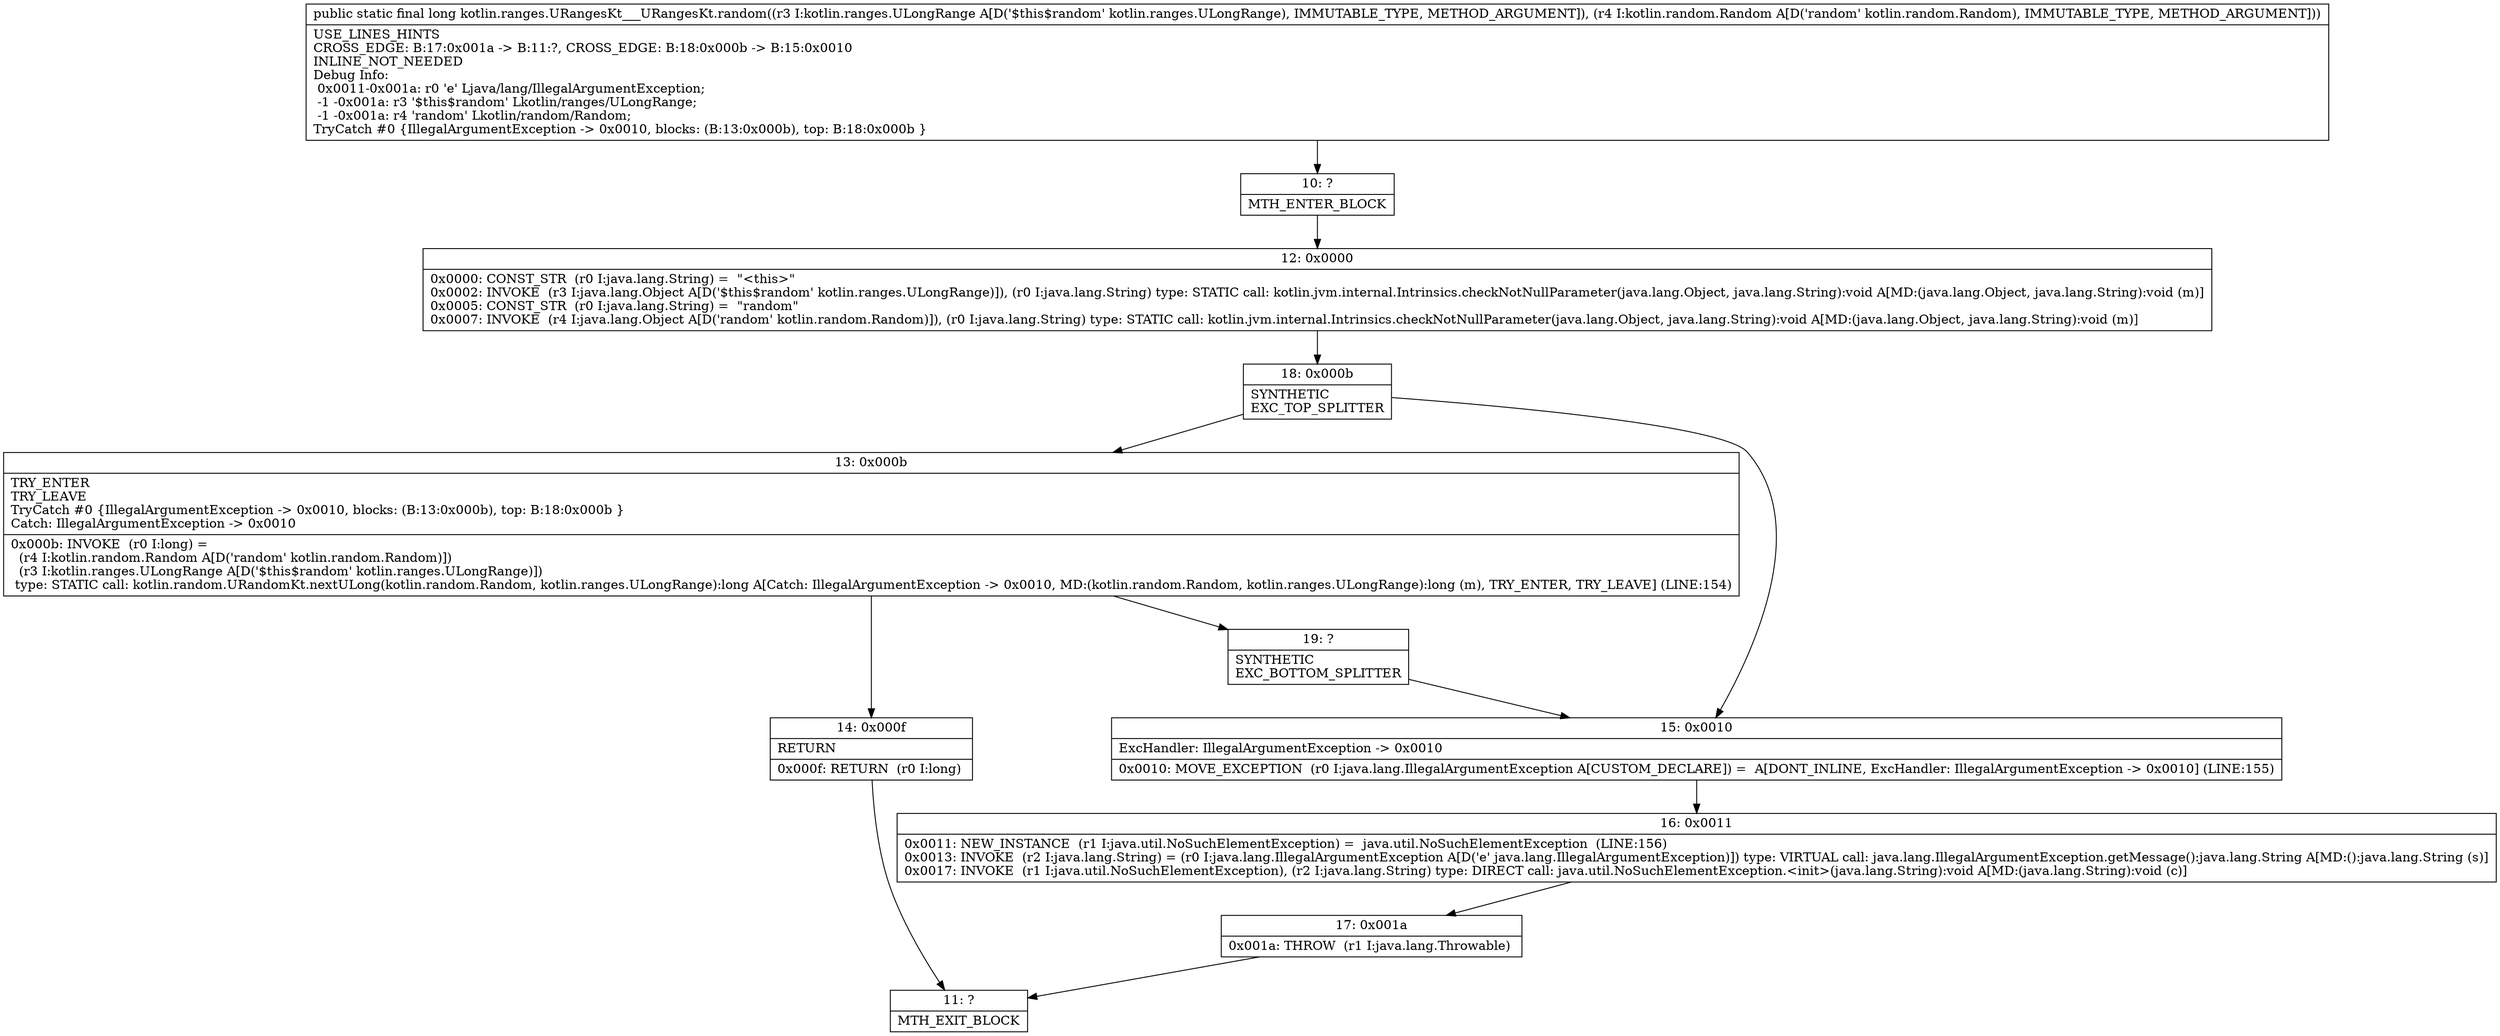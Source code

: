digraph "CFG forkotlin.ranges.URangesKt___URangesKt.random(Lkotlin\/ranges\/ULongRange;Lkotlin\/random\/Random;)J" {
Node_10 [shape=record,label="{10\:\ ?|MTH_ENTER_BLOCK\l}"];
Node_12 [shape=record,label="{12\:\ 0x0000|0x0000: CONST_STR  (r0 I:java.lang.String) =  \"\<this\>\" \l0x0002: INVOKE  (r3 I:java.lang.Object A[D('$this$random' kotlin.ranges.ULongRange)]), (r0 I:java.lang.String) type: STATIC call: kotlin.jvm.internal.Intrinsics.checkNotNullParameter(java.lang.Object, java.lang.String):void A[MD:(java.lang.Object, java.lang.String):void (m)]\l0x0005: CONST_STR  (r0 I:java.lang.String) =  \"random\" \l0x0007: INVOKE  (r4 I:java.lang.Object A[D('random' kotlin.random.Random)]), (r0 I:java.lang.String) type: STATIC call: kotlin.jvm.internal.Intrinsics.checkNotNullParameter(java.lang.Object, java.lang.String):void A[MD:(java.lang.Object, java.lang.String):void (m)]\l}"];
Node_18 [shape=record,label="{18\:\ 0x000b|SYNTHETIC\lEXC_TOP_SPLITTER\l}"];
Node_13 [shape=record,label="{13\:\ 0x000b|TRY_ENTER\lTRY_LEAVE\lTryCatch #0 \{IllegalArgumentException \-\> 0x0010, blocks: (B:13:0x000b), top: B:18:0x000b \}\lCatch: IllegalArgumentException \-\> 0x0010\l|0x000b: INVOKE  (r0 I:long) = \l  (r4 I:kotlin.random.Random A[D('random' kotlin.random.Random)])\l  (r3 I:kotlin.ranges.ULongRange A[D('$this$random' kotlin.ranges.ULongRange)])\l type: STATIC call: kotlin.random.URandomKt.nextULong(kotlin.random.Random, kotlin.ranges.ULongRange):long A[Catch: IllegalArgumentException \-\> 0x0010, MD:(kotlin.random.Random, kotlin.ranges.ULongRange):long (m), TRY_ENTER, TRY_LEAVE] (LINE:154)\l}"];
Node_14 [shape=record,label="{14\:\ 0x000f|RETURN\l|0x000f: RETURN  (r0 I:long) \l}"];
Node_11 [shape=record,label="{11\:\ ?|MTH_EXIT_BLOCK\l}"];
Node_19 [shape=record,label="{19\:\ ?|SYNTHETIC\lEXC_BOTTOM_SPLITTER\l}"];
Node_15 [shape=record,label="{15\:\ 0x0010|ExcHandler: IllegalArgumentException \-\> 0x0010\l|0x0010: MOVE_EXCEPTION  (r0 I:java.lang.IllegalArgumentException A[CUSTOM_DECLARE]) =  A[DONT_INLINE, ExcHandler: IllegalArgumentException \-\> 0x0010] (LINE:155)\l}"];
Node_16 [shape=record,label="{16\:\ 0x0011|0x0011: NEW_INSTANCE  (r1 I:java.util.NoSuchElementException) =  java.util.NoSuchElementException  (LINE:156)\l0x0013: INVOKE  (r2 I:java.lang.String) = (r0 I:java.lang.IllegalArgumentException A[D('e' java.lang.IllegalArgumentException)]) type: VIRTUAL call: java.lang.IllegalArgumentException.getMessage():java.lang.String A[MD:():java.lang.String (s)]\l0x0017: INVOKE  (r1 I:java.util.NoSuchElementException), (r2 I:java.lang.String) type: DIRECT call: java.util.NoSuchElementException.\<init\>(java.lang.String):void A[MD:(java.lang.String):void (c)]\l}"];
Node_17 [shape=record,label="{17\:\ 0x001a|0x001a: THROW  (r1 I:java.lang.Throwable) \l}"];
MethodNode[shape=record,label="{public static final long kotlin.ranges.URangesKt___URangesKt.random((r3 I:kotlin.ranges.ULongRange A[D('$this$random' kotlin.ranges.ULongRange), IMMUTABLE_TYPE, METHOD_ARGUMENT]), (r4 I:kotlin.random.Random A[D('random' kotlin.random.Random), IMMUTABLE_TYPE, METHOD_ARGUMENT]))  | USE_LINES_HINTS\lCROSS_EDGE: B:17:0x001a \-\> B:11:?, CROSS_EDGE: B:18:0x000b \-\> B:15:0x0010\lINLINE_NOT_NEEDED\lDebug Info:\l  0x0011\-0x001a: r0 'e' Ljava\/lang\/IllegalArgumentException;\l  \-1 \-0x001a: r3 '$this$random' Lkotlin\/ranges\/ULongRange;\l  \-1 \-0x001a: r4 'random' Lkotlin\/random\/Random;\lTryCatch #0 \{IllegalArgumentException \-\> 0x0010, blocks: (B:13:0x000b), top: B:18:0x000b \}\l}"];
MethodNode -> Node_10;Node_10 -> Node_12;
Node_12 -> Node_18;
Node_18 -> Node_13;
Node_18 -> Node_15;
Node_13 -> Node_14;
Node_13 -> Node_19;
Node_14 -> Node_11;
Node_19 -> Node_15;
Node_15 -> Node_16;
Node_16 -> Node_17;
Node_17 -> Node_11;
}


